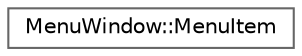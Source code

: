 digraph "Graphical Class Hierarchy"
{
 // LATEX_PDF_SIZE
  bgcolor="transparent";
  edge [fontname=Helvetica,fontsize=10,labelfontname=Helvetica,labelfontsize=10];
  node [fontname=Helvetica,fontsize=10,shape=box,height=0.2,width=0.4];
  rankdir="LR";
  Node0 [id="Node000000",label="MenuWindow::MenuItem",height=0.2,width=0.4,color="grey40", fillcolor="white", style="filled",URL="$struct_menu_window_1_1_menu_item.html",tooltip=" "];
}
